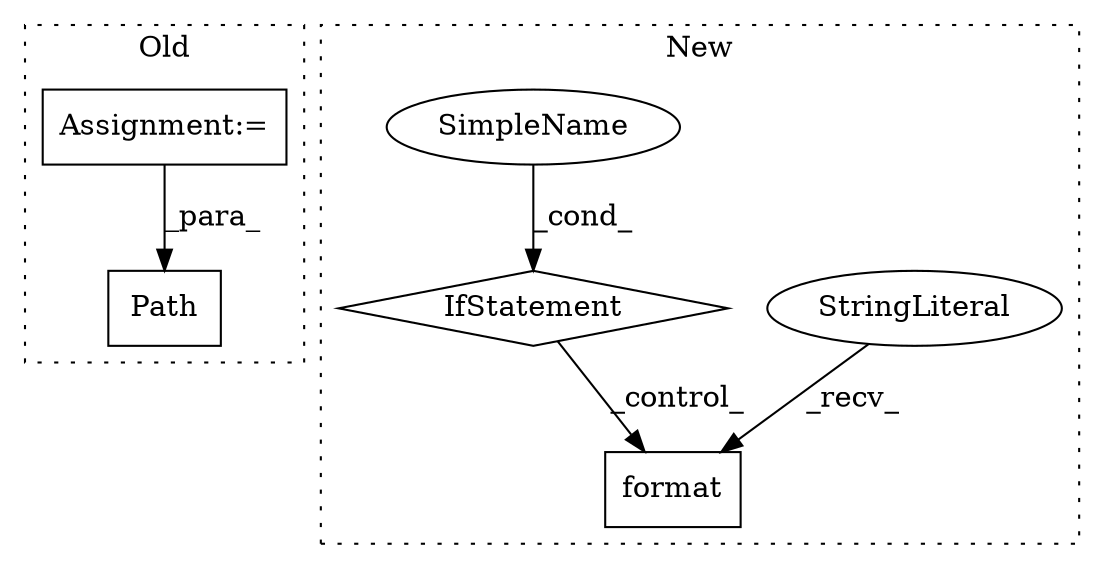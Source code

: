 digraph G {
subgraph cluster0 {
1 [label="Path" a="32" s="10167,10199" l="5,1" shape="box"];
6 [label="Assignment:=" a="7" s="10023" l="1" shape="box"];
label = "Old";
style="dotted";
}
subgraph cluster1 {
2 [label="format" a="32" s="7794,7836" l="7,1" shape="box"];
3 [label="StringLiteral" a="45" s="7749" l="44" shape="ellipse"];
4 [label="IfStatement" a="25" s="7446,7476" l="4,2" shape="diamond"];
5 [label="SimpleName" a="42" s="" l="" shape="ellipse"];
label = "New";
style="dotted";
}
3 -> 2 [label="_recv_"];
4 -> 2 [label="_control_"];
5 -> 4 [label="_cond_"];
6 -> 1 [label="_para_"];
}